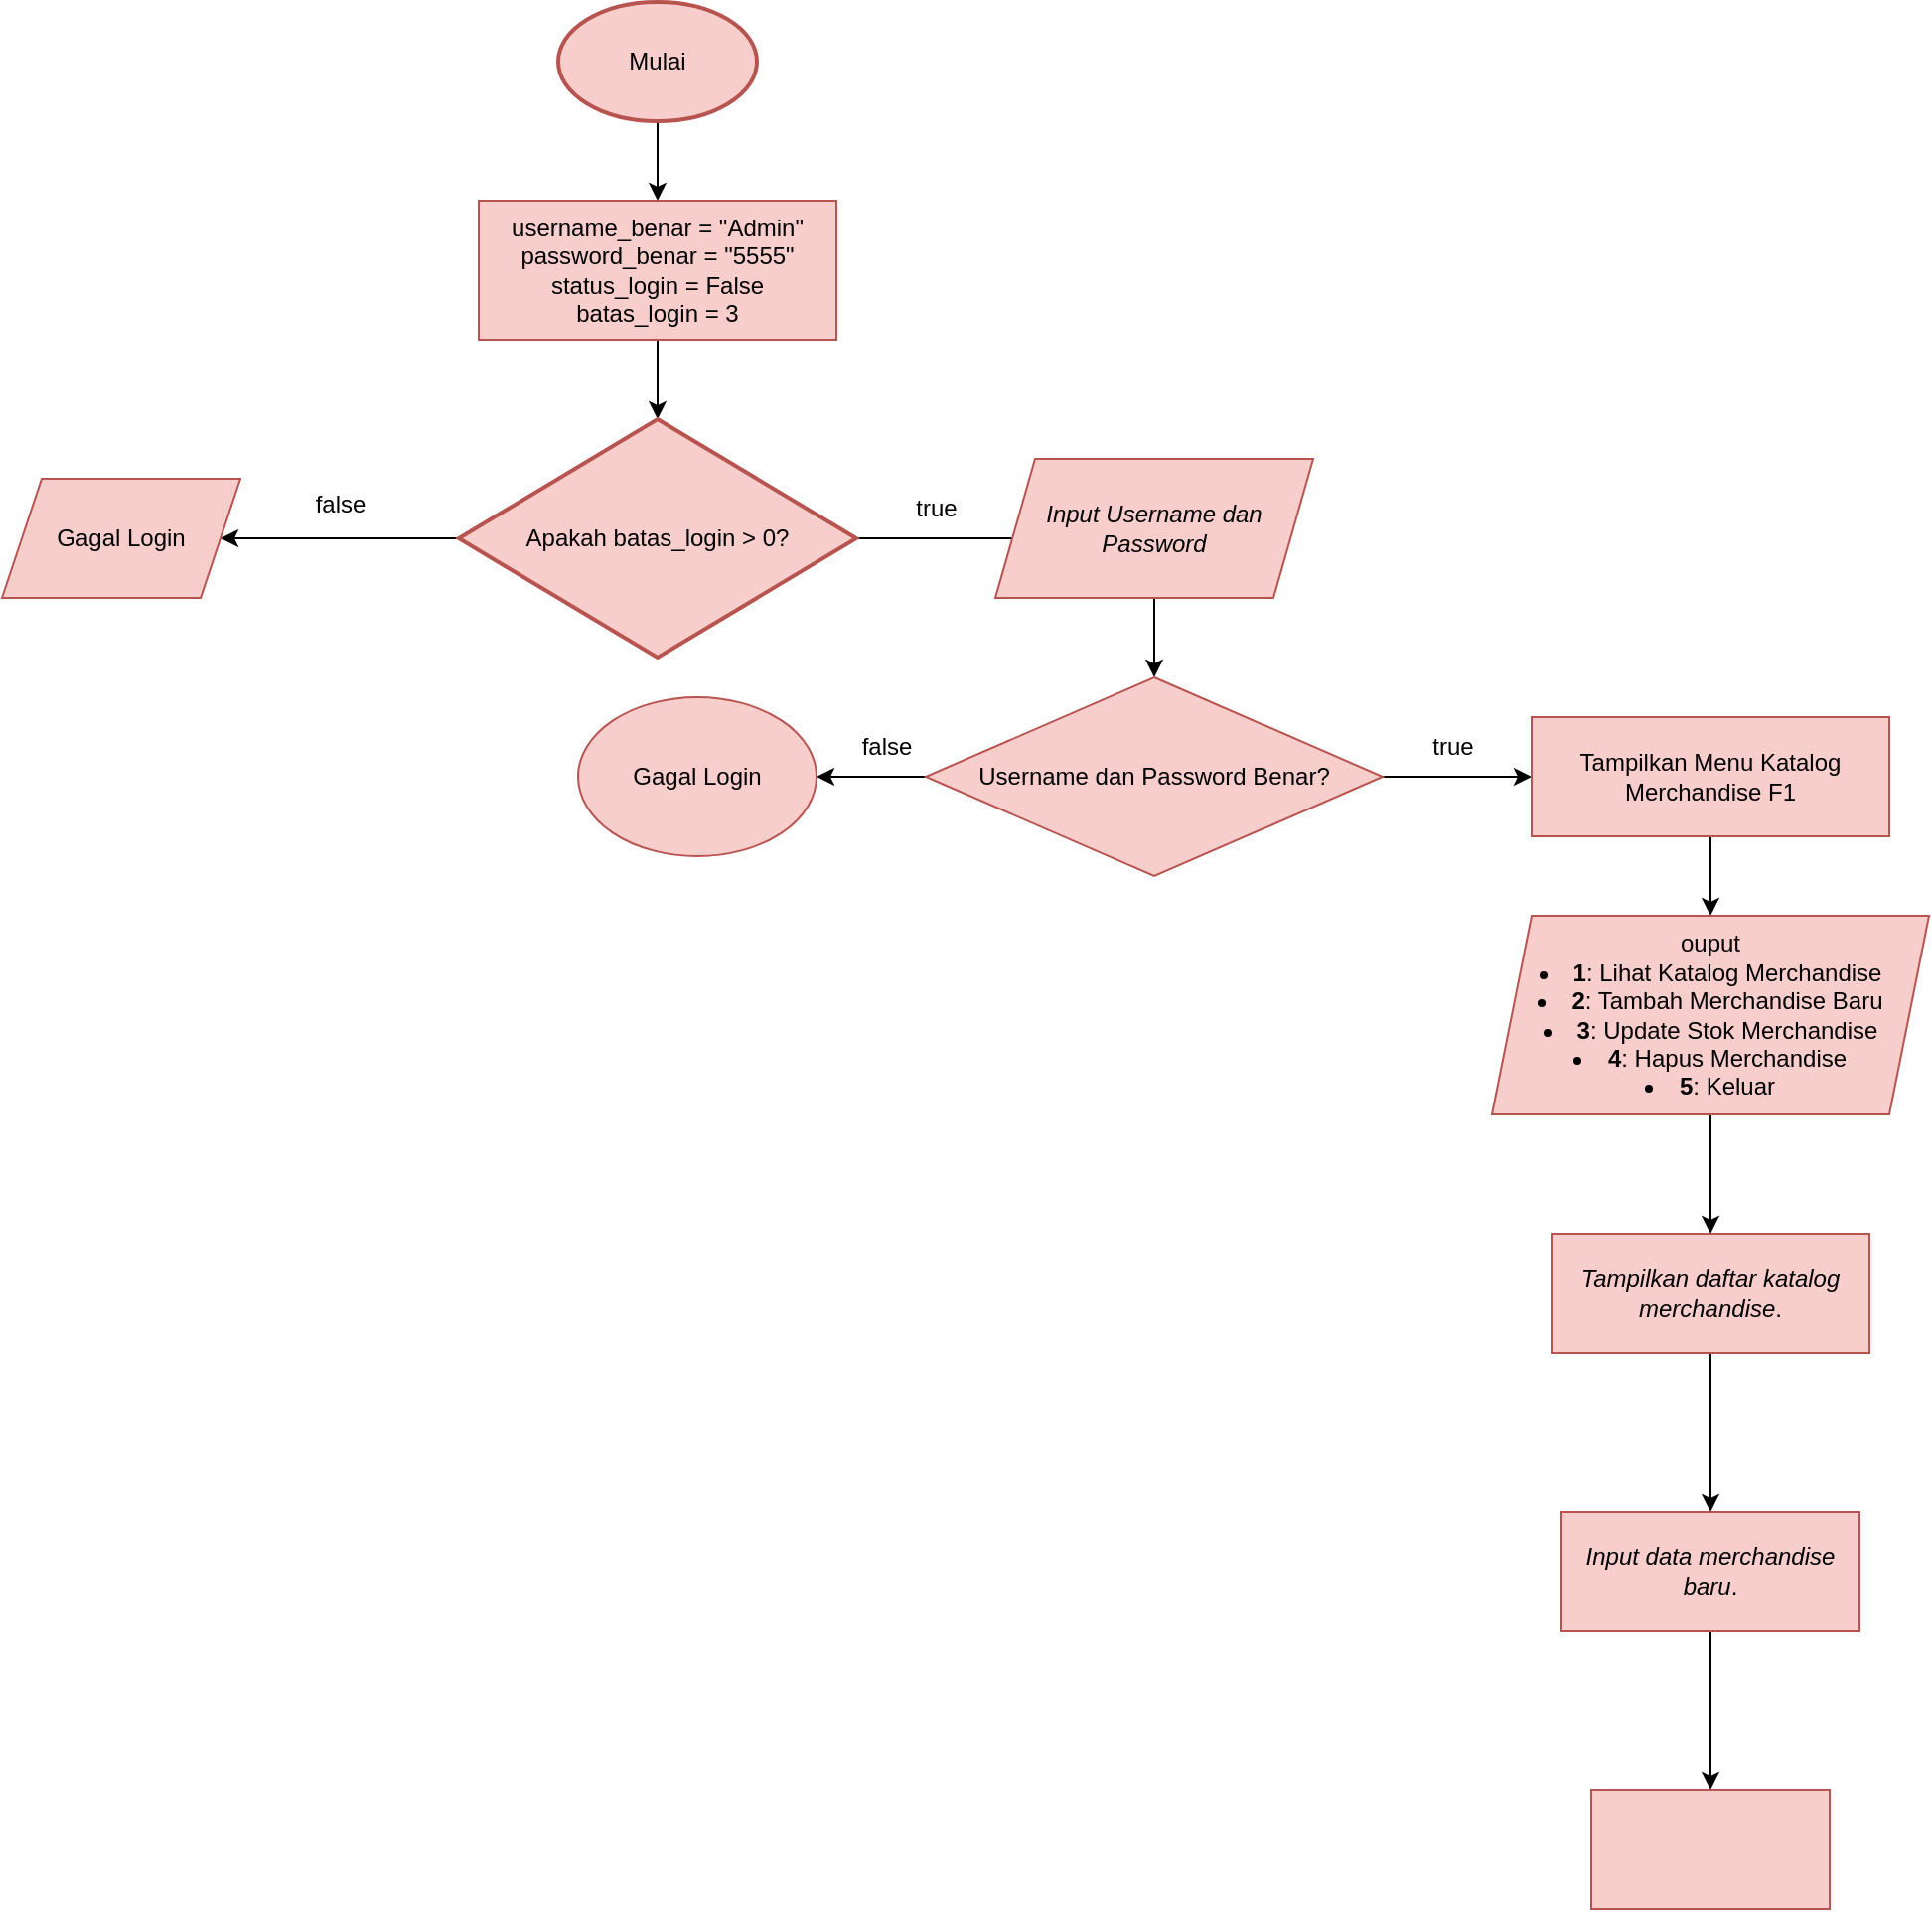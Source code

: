 <mxfile version="24.7.17">
  <diagram name="Page-1" id="pFuhcllCZ38qWpk-BiKO">
    <mxGraphModel dx="955" dy="506" grid="1" gridSize="10" guides="1" tooltips="1" connect="1" arrows="1" fold="1" page="1" pageScale="1" pageWidth="850" pageHeight="1100" math="0" shadow="0">
      <root>
        <mxCell id="0" />
        <mxCell id="1" parent="0" />
        <mxCell id="LaH8PRnNaLwqLAL-shKG-4" value="" style="edgeStyle=orthogonalEdgeStyle;rounded=0;orthogonalLoop=1;jettySize=auto;html=1;" edge="1" parent="1" source="LaH8PRnNaLwqLAL-shKG-2" target="LaH8PRnNaLwqLAL-shKG-3">
          <mxGeometry relative="1" as="geometry" />
        </mxCell>
        <mxCell id="LaH8PRnNaLwqLAL-shKG-2" value="Mulai" style="strokeWidth=2;html=1;shape=mxgraph.flowchart.start_1;whiteSpace=wrap;fillColor=#f8cecc;strokeColor=#b85450;" vertex="1" parent="1">
          <mxGeometry x="370" y="10" width="100" height="60" as="geometry" />
        </mxCell>
        <mxCell id="LaH8PRnNaLwqLAL-shKG-8" value="" style="edgeStyle=orthogonalEdgeStyle;rounded=0;orthogonalLoop=1;jettySize=auto;html=1;" edge="1" parent="1" source="LaH8PRnNaLwqLAL-shKG-3" target="LaH8PRnNaLwqLAL-shKG-5">
          <mxGeometry relative="1" as="geometry" />
        </mxCell>
        <mxCell id="LaH8PRnNaLwqLAL-shKG-3" value="&lt;div&gt;username_benar = &quot;Admin&quot;&lt;/div&gt;&lt;div&gt;password_benar = &quot;5555&quot;&lt;/div&gt;&lt;div&gt;status_login = False&lt;/div&gt;&lt;div&gt;batas_login = 3&lt;/div&gt;" style="rounded=0;whiteSpace=wrap;html=1;fillColor=#f8cecc;strokeColor=#b85450;" vertex="1" parent="1">
          <mxGeometry x="330" y="110" width="180" height="70" as="geometry" />
        </mxCell>
        <mxCell id="LaH8PRnNaLwqLAL-shKG-10" value="" style="edgeStyle=orthogonalEdgeStyle;rounded=0;orthogonalLoop=1;jettySize=auto;html=1;" edge="1" parent="1" source="LaH8PRnNaLwqLAL-shKG-5">
          <mxGeometry relative="1" as="geometry">
            <mxPoint x="640" y="280" as="targetPoint" />
          </mxGeometry>
        </mxCell>
        <mxCell id="LaH8PRnNaLwqLAL-shKG-12" value="" style="edgeStyle=orthogonalEdgeStyle;rounded=0;orthogonalLoop=1;jettySize=auto;html=1;" edge="1" parent="1" source="LaH8PRnNaLwqLAL-shKG-5">
          <mxGeometry relative="1" as="geometry">
            <mxPoint x="200" y="280" as="targetPoint" />
          </mxGeometry>
        </mxCell>
        <mxCell id="LaH8PRnNaLwqLAL-shKG-5" value="Apakah batas_login &amp;gt; 0?" style="strokeWidth=2;html=1;shape=mxgraph.flowchart.decision;whiteSpace=wrap;fillColor=#f8cecc;strokeColor=#b85450;" vertex="1" parent="1">
          <mxGeometry x="320" y="220" width="200" height="120" as="geometry" />
        </mxCell>
        <mxCell id="LaH8PRnNaLwqLAL-shKG-16" value="" style="edgeStyle=orthogonalEdgeStyle;rounded=0;orthogonalLoop=1;jettySize=auto;html=1;" edge="1" parent="1" source="LaH8PRnNaLwqLAL-shKG-13" target="LaH8PRnNaLwqLAL-shKG-14">
          <mxGeometry relative="1" as="geometry" />
        </mxCell>
        <mxCell id="LaH8PRnNaLwqLAL-shKG-13" value="&lt;em&gt;Input Username dan Password&lt;/em&gt;" style="shape=parallelogram;perimeter=parallelogramPerimeter;whiteSpace=wrap;html=1;fixedSize=1;fillColor=#f8cecc;strokeColor=#b85450;" vertex="1" parent="1">
          <mxGeometry x="590" y="240" width="160" height="70" as="geometry" />
        </mxCell>
        <mxCell id="LaH8PRnNaLwqLAL-shKG-20" value="" style="edgeStyle=orthogonalEdgeStyle;rounded=0;orthogonalLoop=1;jettySize=auto;html=1;" edge="1" parent="1" source="LaH8PRnNaLwqLAL-shKG-14" target="LaH8PRnNaLwqLAL-shKG-19">
          <mxGeometry relative="1" as="geometry" />
        </mxCell>
        <mxCell id="LaH8PRnNaLwqLAL-shKG-21" value="" style="edgeStyle=orthogonalEdgeStyle;rounded=0;orthogonalLoop=1;jettySize=auto;html=1;" edge="1" parent="1" source="LaH8PRnNaLwqLAL-shKG-14" target="LaH8PRnNaLwqLAL-shKG-18">
          <mxGeometry relative="1" as="geometry" />
        </mxCell>
        <mxCell id="LaH8PRnNaLwqLAL-shKG-14" value="Username dan Password Benar?" style="rhombus;whiteSpace=wrap;html=1;fillColor=#f8cecc;strokeColor=#b85450;" vertex="1" parent="1">
          <mxGeometry x="555" y="350" width="230" height="100" as="geometry" />
        </mxCell>
        <mxCell id="LaH8PRnNaLwqLAL-shKG-15" value="Gagal Login" style="shape=parallelogram;perimeter=parallelogramPerimeter;whiteSpace=wrap;html=1;fixedSize=1;fillColor=#f8cecc;strokeColor=#b85450;" vertex="1" parent="1">
          <mxGeometry x="90" y="250" width="120" height="60" as="geometry" />
        </mxCell>
        <mxCell id="LaH8PRnNaLwqLAL-shKG-18" value="Gagal Login" style="ellipse;whiteSpace=wrap;html=1;fillColor=#f8cecc;strokeColor=#b85450;" vertex="1" parent="1">
          <mxGeometry x="380" y="360" width="120" height="80" as="geometry" />
        </mxCell>
        <mxCell id="LaH8PRnNaLwqLAL-shKG-29" value="" style="edgeStyle=orthogonalEdgeStyle;rounded=0;orthogonalLoop=1;jettySize=auto;html=1;" edge="1" parent="1" source="LaH8PRnNaLwqLAL-shKG-19" target="LaH8PRnNaLwqLAL-shKG-28">
          <mxGeometry relative="1" as="geometry" />
        </mxCell>
        <mxCell id="LaH8PRnNaLwqLAL-shKG-19" value="Tampilkan Menu Katalog Merchandise F1" style="rounded=0;whiteSpace=wrap;html=1;fillColor=#f8cecc;strokeColor=#b85450;" vertex="1" parent="1">
          <mxGeometry x="860" y="370" width="180" height="60" as="geometry" />
        </mxCell>
        <mxCell id="LaH8PRnNaLwqLAL-shKG-25" value="false" style="text;html=1;align=center;verticalAlign=middle;resizable=0;points=[];autosize=1;strokeColor=none;fillColor=none;" vertex="1" parent="1">
          <mxGeometry x="235" y="248" width="50" height="30" as="geometry" />
        </mxCell>
        <mxCell id="LaH8PRnNaLwqLAL-shKG-26" value="false" style="text;html=1;align=center;verticalAlign=middle;resizable=0;points=[];autosize=1;strokeColor=none;fillColor=none;" vertex="1" parent="1">
          <mxGeometry x="510" y="370" width="50" height="30" as="geometry" />
        </mxCell>
        <mxCell id="LaH8PRnNaLwqLAL-shKG-34" value="" style="edgeStyle=orthogonalEdgeStyle;rounded=0;orthogonalLoop=1;jettySize=auto;html=1;" edge="1" parent="1" source="LaH8PRnNaLwqLAL-shKG-28" target="LaH8PRnNaLwqLAL-shKG-33">
          <mxGeometry relative="1" as="geometry" />
        </mxCell>
        <mxCell id="LaH8PRnNaLwqLAL-shKG-28" value="ouput&lt;div&gt;&lt;li&gt;&lt;strong&gt;1&lt;/strong&gt;: Lihat Katalog Merchandise&lt;/li&gt;&lt;li&gt;&lt;strong&gt;2&lt;/strong&gt;: Tambah Merchandise Baru&lt;/li&gt;&lt;li&gt;&lt;strong&gt;3&lt;/strong&gt;: Update Stok Merchandise&lt;/li&gt;&lt;li&gt;&lt;strong&gt;4&lt;/strong&gt;: Hapus Merchandise&lt;/li&gt;&lt;li&gt;&lt;strong&gt;5&lt;/strong&gt;: Keluar&lt;/li&gt;&lt;/div&gt;" style="shape=parallelogram;perimeter=parallelogramPerimeter;whiteSpace=wrap;html=1;fixedSize=1;rounded=0;fillColor=#f8cecc;strokeColor=#b85450;" vertex="1" parent="1">
          <mxGeometry x="840" y="470" width="220" height="100" as="geometry" />
        </mxCell>
        <mxCell id="LaH8PRnNaLwqLAL-shKG-30" value="true" style="text;html=1;align=center;verticalAlign=middle;resizable=0;points=[];autosize=1;strokeColor=none;fillColor=none;" vertex="1" parent="1">
          <mxGeometry x="540" y="250" width="40" height="30" as="geometry" />
        </mxCell>
        <mxCell id="LaH8PRnNaLwqLAL-shKG-31" value="true" style="text;html=1;align=center;verticalAlign=middle;resizable=0;points=[];autosize=1;strokeColor=none;fillColor=none;" vertex="1" parent="1">
          <mxGeometry x="800" y="370" width="40" height="30" as="geometry" />
        </mxCell>
        <mxCell id="LaH8PRnNaLwqLAL-shKG-36" value="" style="edgeStyle=orthogonalEdgeStyle;rounded=0;orthogonalLoop=1;jettySize=auto;html=1;" edge="1" parent="1" source="LaH8PRnNaLwqLAL-shKG-33" target="LaH8PRnNaLwqLAL-shKG-35">
          <mxGeometry relative="1" as="geometry" />
        </mxCell>
        <mxCell id="LaH8PRnNaLwqLAL-shKG-33" value="&lt;em&gt;Tampilkan daftar katalog merchandise&lt;/em&gt;." style="whiteSpace=wrap;html=1;fillColor=#f8cecc;strokeColor=#b85450;rounded=0;" vertex="1" parent="1">
          <mxGeometry x="870" y="630" width="160" height="60" as="geometry" />
        </mxCell>
        <mxCell id="LaH8PRnNaLwqLAL-shKG-38" value="" style="edgeStyle=orthogonalEdgeStyle;rounded=0;orthogonalLoop=1;jettySize=auto;html=1;" edge="1" parent="1" source="LaH8PRnNaLwqLAL-shKG-35" target="LaH8PRnNaLwqLAL-shKG-37">
          <mxGeometry relative="1" as="geometry" />
        </mxCell>
        <mxCell id="LaH8PRnNaLwqLAL-shKG-35" value="&lt;em&gt;Input data merchandise baru&lt;/em&gt;." style="whiteSpace=wrap;html=1;fillColor=#f8cecc;strokeColor=#b85450;rounded=0;" vertex="1" parent="1">
          <mxGeometry x="875" y="770" width="150" height="60" as="geometry" />
        </mxCell>
        <mxCell id="LaH8PRnNaLwqLAL-shKG-37" value="" style="whiteSpace=wrap;html=1;fillColor=#f8cecc;strokeColor=#b85450;rounded=0;" vertex="1" parent="1">
          <mxGeometry x="890" y="910" width="120" height="60" as="geometry" />
        </mxCell>
      </root>
    </mxGraphModel>
  </diagram>
</mxfile>
